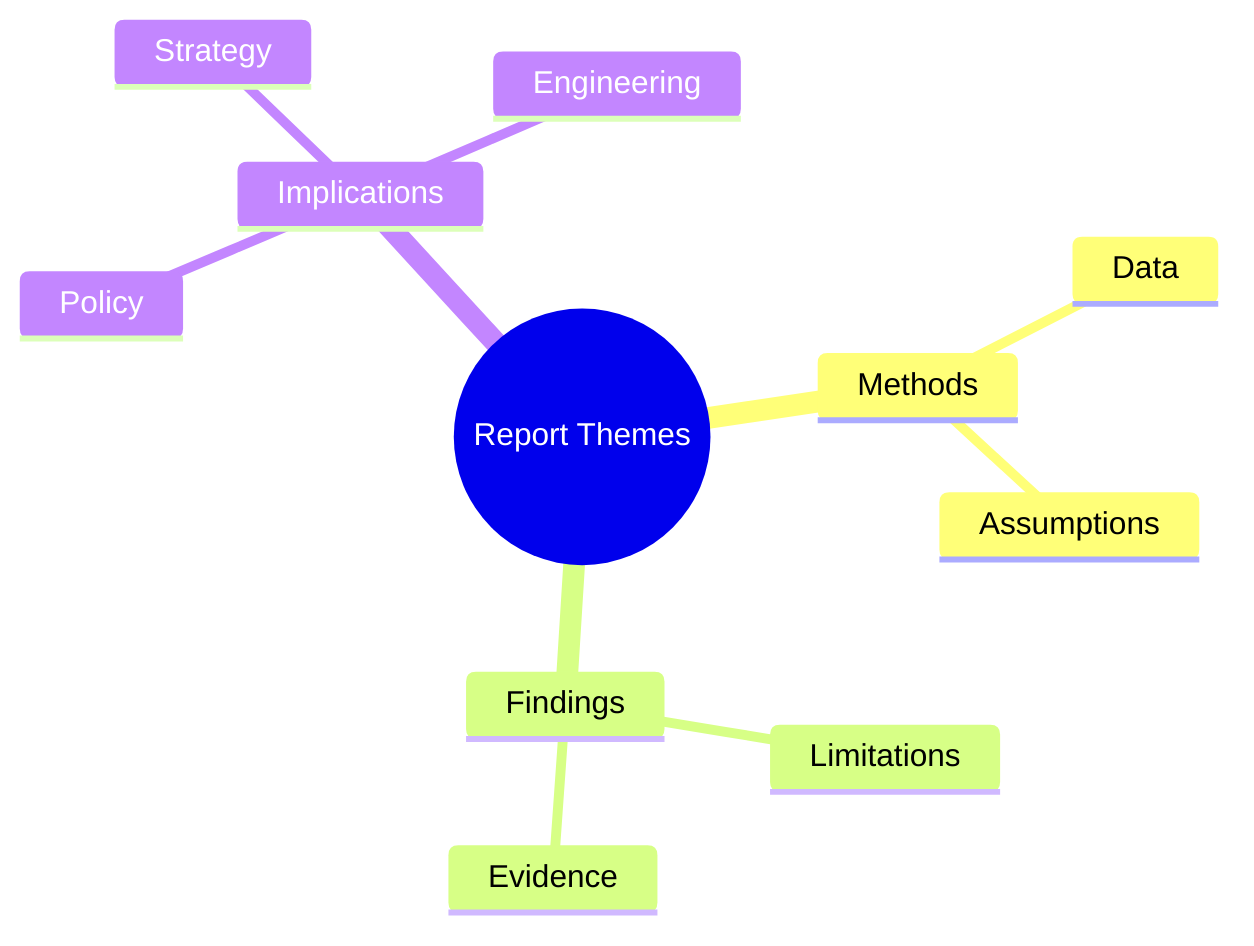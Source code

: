 mindmap
  root((Report Themes))
    Methods
      Data
      Assumptions
    Findings
      Evidence
      Limitations
    Implications
      Policy
      Strategy
      Engineering